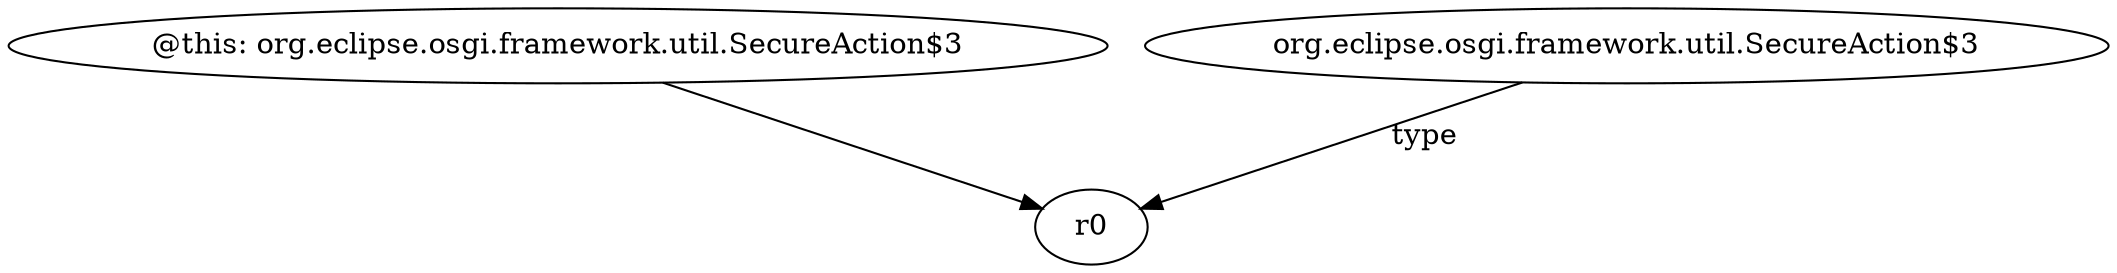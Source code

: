 digraph g {
0[label="@this: org.eclipse.osgi.framework.util.SecureAction$3"]
1[label="r0"]
0->1[label=""]
2[label="org.eclipse.osgi.framework.util.SecureAction$3"]
2->1[label="type"]
}